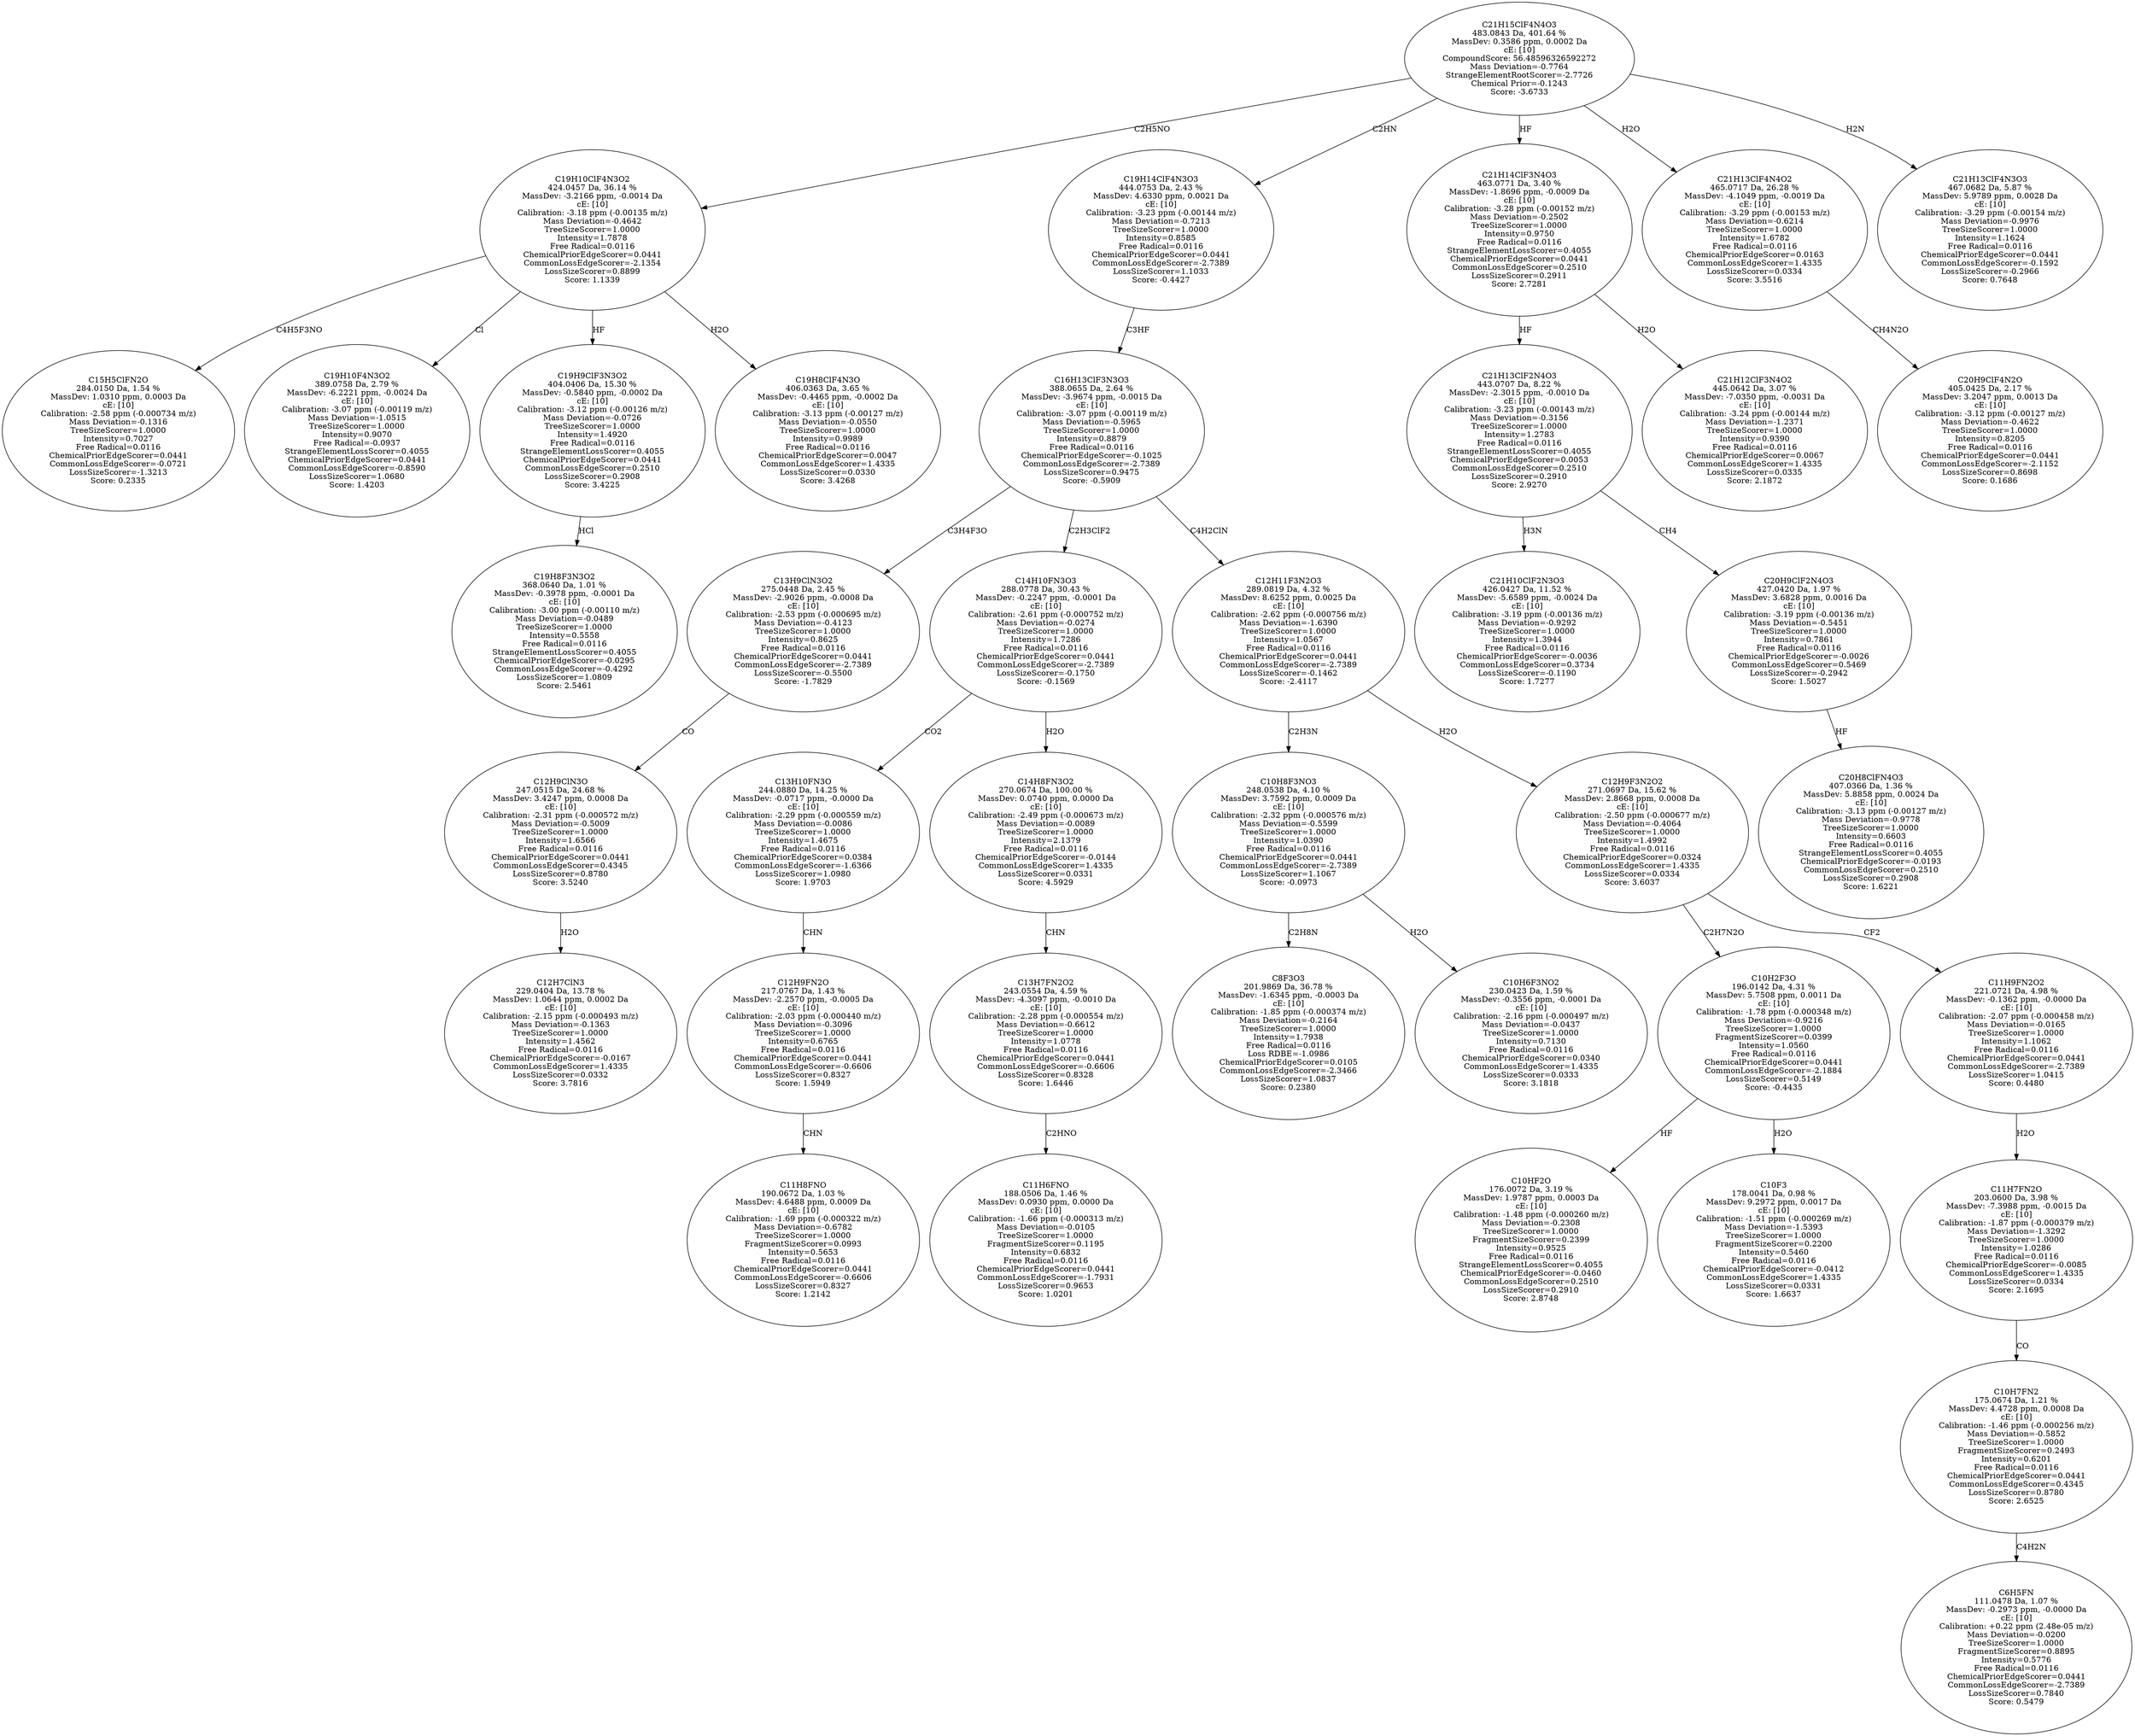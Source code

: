 strict digraph {
v1 [label="C15H5ClFN2O\n284.0150 Da, 1.54 %\nMassDev: 1.0310 ppm, 0.0003 Da\ncE: [10]\nCalibration: -2.58 ppm (-0.000734 m/z)\nMass Deviation=-0.1316\nTreeSizeScorer=1.0000\nIntensity=0.7027\nFree Radical=0.0116\nChemicalPriorEdgeScorer=0.0441\nCommonLossEdgeScorer=-0.0721\nLossSizeScorer=-1.3213\nScore: 0.2335"];
v2 [label="C19H10F4N3O2\n389.0758 Da, 2.79 %\nMassDev: -6.2221 ppm, -0.0024 Da\ncE: [10]\nCalibration: -3.07 ppm (-0.00119 m/z)\nMass Deviation=-1.0515\nTreeSizeScorer=1.0000\nIntensity=0.9070\nFree Radical=-0.0937\nStrangeElementLossScorer=0.4055\nChemicalPriorEdgeScorer=0.0441\nCommonLossEdgeScorer=-0.8590\nLossSizeScorer=1.0680\nScore: 1.4203"];
v3 [label="C19H8F3N3O2\n368.0640 Da, 1.01 %\nMassDev: -0.3978 ppm, -0.0001 Da\ncE: [10]\nCalibration: -3.00 ppm (-0.00110 m/z)\nMass Deviation=-0.0489\nTreeSizeScorer=1.0000\nIntensity=0.5558\nFree Radical=0.0116\nStrangeElementLossScorer=0.4055\nChemicalPriorEdgeScorer=-0.0295\nCommonLossEdgeScorer=-0.4292\nLossSizeScorer=1.0809\nScore: 2.5461"];
v4 [label="C19H9ClF3N3O2\n404.0406 Da, 15.30 %\nMassDev: -0.5840 ppm, -0.0002 Da\ncE: [10]\nCalibration: -3.12 ppm (-0.00126 m/z)\nMass Deviation=-0.0726\nTreeSizeScorer=1.0000\nIntensity=1.4920\nFree Radical=0.0116\nStrangeElementLossScorer=0.4055\nChemicalPriorEdgeScorer=0.0441\nCommonLossEdgeScorer=0.2510\nLossSizeScorer=0.2908\nScore: 3.4225"];
v5 [label="C19H8ClF4N3O\n406.0363 Da, 3.65 %\nMassDev: -0.4465 ppm, -0.0002 Da\ncE: [10]\nCalibration: -3.13 ppm (-0.00127 m/z)\nMass Deviation=-0.0550\nTreeSizeScorer=1.0000\nIntensity=0.9989\nFree Radical=0.0116\nChemicalPriorEdgeScorer=0.0047\nCommonLossEdgeScorer=1.4335\nLossSizeScorer=0.0330\nScore: 3.4268"];
v6 [label="C19H10ClF4N3O2\n424.0457 Da, 36.14 %\nMassDev: -3.2166 ppm, -0.0014 Da\ncE: [10]\nCalibration: -3.18 ppm (-0.00135 m/z)\nMass Deviation=-0.4642\nTreeSizeScorer=1.0000\nIntensity=1.7878\nFree Radical=0.0116\nChemicalPriorEdgeScorer=0.0441\nCommonLossEdgeScorer=-2.1354\nLossSizeScorer=0.8899\nScore: 1.1339"];
v7 [label="C12H7ClN3\n229.0404 Da, 13.78 %\nMassDev: 1.0644 ppm, 0.0002 Da\ncE: [10]\nCalibration: -2.15 ppm (-0.000493 m/z)\nMass Deviation=-0.1363\nTreeSizeScorer=1.0000\nIntensity=1.4562\nFree Radical=0.0116\nChemicalPriorEdgeScorer=-0.0167\nCommonLossEdgeScorer=1.4335\nLossSizeScorer=0.0332\nScore: 3.7816"];
v8 [label="C12H9ClN3O\n247.0515 Da, 24.68 %\nMassDev: 3.4247 ppm, 0.0008 Da\ncE: [10]\nCalibration: -2.31 ppm (-0.000572 m/z)\nMass Deviation=-0.5009\nTreeSizeScorer=1.0000\nIntensity=1.6566\nFree Radical=0.0116\nChemicalPriorEdgeScorer=0.0441\nCommonLossEdgeScorer=0.4345\nLossSizeScorer=0.8780\nScore: 3.5240"];
v9 [label="C13H9ClN3O2\n275.0448 Da, 2.45 %\nMassDev: -2.9026 ppm, -0.0008 Da\ncE: [10]\nCalibration: -2.53 ppm (-0.000695 m/z)\nMass Deviation=-0.4123\nTreeSizeScorer=1.0000\nIntensity=0.8625\nFree Radical=0.0116\nChemicalPriorEdgeScorer=0.0441\nCommonLossEdgeScorer=-2.7389\nLossSizeScorer=-0.5500\nScore: -1.7829"];
v10 [label="C11H8FNO\n190.0672 Da, 1.03 %\nMassDev: 4.6488 ppm, 0.0009 Da\ncE: [10]\nCalibration: -1.69 ppm (-0.000322 m/z)\nMass Deviation=-0.6782\nTreeSizeScorer=1.0000\nFragmentSizeScorer=0.0993\nIntensity=0.5653\nFree Radical=0.0116\nChemicalPriorEdgeScorer=0.0441\nCommonLossEdgeScorer=-0.6606\nLossSizeScorer=0.8327\nScore: 1.2142"];
v11 [label="C12H9FN2O\n217.0767 Da, 1.43 %\nMassDev: -2.2570 ppm, -0.0005 Da\ncE: [10]\nCalibration: -2.03 ppm (-0.000440 m/z)\nMass Deviation=-0.3096\nTreeSizeScorer=1.0000\nIntensity=0.6765\nFree Radical=0.0116\nChemicalPriorEdgeScorer=0.0441\nCommonLossEdgeScorer=-0.6606\nLossSizeScorer=0.8327\nScore: 1.5949"];
v12 [label="C13H10FN3O\n244.0880 Da, 14.25 %\nMassDev: -0.0717 ppm, -0.0000 Da\ncE: [10]\nCalibration: -2.29 ppm (-0.000559 m/z)\nMass Deviation=-0.0086\nTreeSizeScorer=1.0000\nIntensity=1.4675\nFree Radical=0.0116\nChemicalPriorEdgeScorer=0.0384\nCommonLossEdgeScorer=-1.6366\nLossSizeScorer=1.0980\nScore: 1.9703"];
v13 [label="C11H6FNO\n188.0506 Da, 1.46 %\nMassDev: 0.0930 ppm, 0.0000 Da\ncE: [10]\nCalibration: -1.66 ppm (-0.000313 m/z)\nMass Deviation=-0.0105\nTreeSizeScorer=1.0000\nFragmentSizeScorer=0.1195\nIntensity=0.6832\nFree Radical=0.0116\nChemicalPriorEdgeScorer=0.0441\nCommonLossEdgeScorer=-1.7931\nLossSizeScorer=0.9653\nScore: 1.0201"];
v14 [label="C13H7FN2O2\n243.0554 Da, 4.59 %\nMassDev: -4.3097 ppm, -0.0010 Da\ncE: [10]\nCalibration: -2.28 ppm (-0.000554 m/z)\nMass Deviation=-0.6612\nTreeSizeScorer=1.0000\nIntensity=1.0778\nFree Radical=0.0116\nChemicalPriorEdgeScorer=0.0441\nCommonLossEdgeScorer=-0.6606\nLossSizeScorer=0.8328\nScore: 1.6446"];
v15 [label="C14H8FN3O2\n270.0674 Da, 100.00 %\nMassDev: 0.0740 ppm, 0.0000 Da\ncE: [10]\nCalibration: -2.49 ppm (-0.000673 m/z)\nMass Deviation=-0.0089\nTreeSizeScorer=1.0000\nIntensity=2.1379\nFree Radical=0.0116\nChemicalPriorEdgeScorer=-0.0144\nCommonLossEdgeScorer=1.4335\nLossSizeScorer=0.0331\nScore: 4.5929"];
v16 [label="C14H10FN3O3\n288.0778 Da, 30.43 %\nMassDev: -0.2247 ppm, -0.0001 Da\ncE: [10]\nCalibration: -2.61 ppm (-0.000752 m/z)\nMass Deviation=-0.0274\nTreeSizeScorer=1.0000\nIntensity=1.7286\nFree Radical=0.0116\nChemicalPriorEdgeScorer=0.0441\nCommonLossEdgeScorer=-2.7389\nLossSizeScorer=-0.1750\nScore: -0.1569"];
v17 [label="C8F3O3\n201.9869 Da, 36.78 %\nMassDev: -1.6345 ppm, -0.0003 Da\ncE: [10]\nCalibration: -1.85 ppm (-0.000374 m/z)\nMass Deviation=-0.2164\nTreeSizeScorer=1.0000\nIntensity=1.7938\nFree Radical=0.0116\nLoss RDBE=-1.0986\nChemicalPriorEdgeScorer=0.0105\nCommonLossEdgeScorer=-2.3466\nLossSizeScorer=1.0837\nScore: 0.2380"];
v18 [label="C10H6F3NO2\n230.0423 Da, 1.59 %\nMassDev: -0.3556 ppm, -0.0001 Da\ncE: [10]\nCalibration: -2.16 ppm (-0.000497 m/z)\nMass Deviation=-0.0437\nTreeSizeScorer=1.0000\nIntensity=0.7130\nFree Radical=0.0116\nChemicalPriorEdgeScorer=0.0340\nCommonLossEdgeScorer=1.4335\nLossSizeScorer=0.0333\nScore: 3.1818"];
v19 [label="C10H8F3NO3\n248.0538 Da, 4.10 %\nMassDev: 3.7592 ppm, 0.0009 Da\ncE: [10]\nCalibration: -2.32 ppm (-0.000576 m/z)\nMass Deviation=-0.5599\nTreeSizeScorer=1.0000\nIntensity=1.0390\nFree Radical=0.0116\nChemicalPriorEdgeScorer=0.0441\nCommonLossEdgeScorer=-2.7389\nLossSizeScorer=1.1067\nScore: -0.0973"];
v20 [label="C10HF2O\n176.0072 Da, 3.19 %\nMassDev: 1.9787 ppm, 0.0003 Da\ncE: [10]\nCalibration: -1.48 ppm (-0.000260 m/z)\nMass Deviation=-0.2308\nTreeSizeScorer=1.0000\nFragmentSizeScorer=0.2399\nIntensity=0.9525\nFree Radical=0.0116\nStrangeElementLossScorer=0.4055\nChemicalPriorEdgeScorer=-0.0460\nCommonLossEdgeScorer=0.2510\nLossSizeScorer=0.2910\nScore: 2.8748"];
v21 [label="C10F3\n178.0041 Da, 0.98 %\nMassDev: 9.2972 ppm, 0.0017 Da\ncE: [10]\nCalibration: -1.51 ppm (-0.000269 m/z)\nMass Deviation=-1.5393\nTreeSizeScorer=1.0000\nFragmentSizeScorer=0.2200\nIntensity=0.5460\nFree Radical=0.0116\nChemicalPriorEdgeScorer=-0.0412\nCommonLossEdgeScorer=1.4335\nLossSizeScorer=0.0331\nScore: 1.6637"];
v22 [label="C10H2F3O\n196.0142 Da, 4.31 %\nMassDev: 5.7508 ppm, 0.0011 Da\ncE: [10]\nCalibration: -1.78 ppm (-0.000348 m/z)\nMass Deviation=-0.9216\nTreeSizeScorer=1.0000\nFragmentSizeScorer=0.0399\nIntensity=1.0560\nFree Radical=0.0116\nChemicalPriorEdgeScorer=0.0441\nCommonLossEdgeScorer=-2.1884\nLossSizeScorer=0.5149\nScore: -0.4435"];
v23 [label="C6H5FN\n111.0478 Da, 1.07 %\nMassDev: -0.2973 ppm, -0.0000 Da\ncE: [10]\nCalibration: +0.22 ppm (2.48e-05 m/z)\nMass Deviation=-0.0200\nTreeSizeScorer=1.0000\nFragmentSizeScorer=0.8895\nIntensity=0.5776\nFree Radical=0.0116\nChemicalPriorEdgeScorer=0.0441\nCommonLossEdgeScorer=-2.7389\nLossSizeScorer=0.7840\nScore: 0.5479"];
v24 [label="C10H7FN2\n175.0674 Da, 1.21 %\nMassDev: 4.4728 ppm, 0.0008 Da\ncE: [10]\nCalibration: -1.46 ppm (-0.000256 m/z)\nMass Deviation=-0.5852\nTreeSizeScorer=1.0000\nFragmentSizeScorer=0.2493\nIntensity=0.6201\nFree Radical=0.0116\nChemicalPriorEdgeScorer=0.0441\nCommonLossEdgeScorer=0.4345\nLossSizeScorer=0.8780\nScore: 2.6525"];
v25 [label="C11H7FN2O\n203.0600 Da, 3.98 %\nMassDev: -7.3988 ppm, -0.0015 Da\ncE: [10]\nCalibration: -1.87 ppm (-0.000379 m/z)\nMass Deviation=-1.3292\nTreeSizeScorer=1.0000\nIntensity=1.0286\nFree Radical=0.0116\nChemicalPriorEdgeScorer=-0.0085\nCommonLossEdgeScorer=1.4335\nLossSizeScorer=0.0334\nScore: 2.1695"];
v26 [label="C11H9FN2O2\n221.0721 Da, 4.98 %\nMassDev: -0.1362 ppm, -0.0000 Da\ncE: [10]\nCalibration: -2.07 ppm (-0.000458 m/z)\nMass Deviation=-0.0165\nTreeSizeScorer=1.0000\nIntensity=1.1062\nFree Radical=0.0116\nChemicalPriorEdgeScorer=0.0441\nCommonLossEdgeScorer=-2.7389\nLossSizeScorer=1.0415\nScore: 0.4480"];
v27 [label="C12H9F3N2O2\n271.0697 Da, 15.62 %\nMassDev: 2.8668 ppm, 0.0008 Da\ncE: [10]\nCalibration: -2.50 ppm (-0.000677 m/z)\nMass Deviation=-0.4064\nTreeSizeScorer=1.0000\nIntensity=1.4992\nFree Radical=0.0116\nChemicalPriorEdgeScorer=0.0324\nCommonLossEdgeScorer=1.4335\nLossSizeScorer=0.0334\nScore: 3.6037"];
v28 [label="C12H11F3N2O3\n289.0819 Da, 4.32 %\nMassDev: 8.6252 ppm, 0.0025 Da\ncE: [10]\nCalibration: -2.62 ppm (-0.000756 m/z)\nMass Deviation=-1.6390\nTreeSizeScorer=1.0000\nIntensity=1.0567\nFree Radical=0.0116\nChemicalPriorEdgeScorer=0.0441\nCommonLossEdgeScorer=-2.7389\nLossSizeScorer=-0.1462\nScore: -2.4117"];
v29 [label="C16H13ClF3N3O3\n388.0655 Da, 2.64 %\nMassDev: -3.9674 ppm, -0.0015 Da\ncE: [10]\nCalibration: -3.07 ppm (-0.00119 m/z)\nMass Deviation=-0.5965\nTreeSizeScorer=1.0000\nIntensity=0.8879\nFree Radical=0.0116\nChemicalPriorEdgeScorer=-0.1025\nCommonLossEdgeScorer=-2.7389\nLossSizeScorer=0.9475\nScore: -0.5909"];
v30 [label="C19H14ClF4N3O3\n444.0753 Da, 2.43 %\nMassDev: 4.6330 ppm, 0.0021 Da\ncE: [10]\nCalibration: -3.23 ppm (-0.00144 m/z)\nMass Deviation=-0.7213\nTreeSizeScorer=1.0000\nIntensity=0.8585\nFree Radical=0.0116\nChemicalPriorEdgeScorer=0.0441\nCommonLossEdgeScorer=-2.7389\nLossSizeScorer=1.1033\nScore: -0.4427"];
v31 [label="C21H10ClF2N3O3\n426.0427 Da, 11.52 %\nMassDev: -5.6589 ppm, -0.0024 Da\ncE: [10]\nCalibration: -3.19 ppm (-0.00136 m/z)\nMass Deviation=-0.9292\nTreeSizeScorer=1.0000\nIntensity=1.3944\nFree Radical=0.0116\nChemicalPriorEdgeScorer=-0.0036\nCommonLossEdgeScorer=0.3734\nLossSizeScorer=-0.1190\nScore: 1.7277"];
v32 [label="C20H8ClFN4O3\n407.0366 Da, 1.36 %\nMassDev: 5.8858 ppm, 0.0024 Da\ncE: [10]\nCalibration: -3.13 ppm (-0.00127 m/z)\nMass Deviation=-0.9778\nTreeSizeScorer=1.0000\nIntensity=0.6603\nFree Radical=0.0116\nStrangeElementLossScorer=0.4055\nChemicalPriorEdgeScorer=-0.0193\nCommonLossEdgeScorer=0.2510\nLossSizeScorer=0.2908\nScore: 1.6221"];
v33 [label="C20H9ClF2N4O3\n427.0420 Da, 1.97 %\nMassDev: 3.6828 ppm, 0.0016 Da\ncE: [10]\nCalibration: -3.19 ppm (-0.00136 m/z)\nMass Deviation=-0.5451\nTreeSizeScorer=1.0000\nIntensity=0.7861\nFree Radical=0.0116\nChemicalPriorEdgeScorer=-0.0026\nCommonLossEdgeScorer=0.5469\nLossSizeScorer=-0.2942\nScore: 1.5027"];
v34 [label="C21H13ClF2N4O3\n443.0707 Da, 8.22 %\nMassDev: -2.3015 ppm, -0.0010 Da\ncE: [10]\nCalibration: -3.23 ppm (-0.00143 m/z)\nMass Deviation=-0.3156\nTreeSizeScorer=1.0000\nIntensity=1.2783\nFree Radical=0.0116\nStrangeElementLossScorer=0.4055\nChemicalPriorEdgeScorer=0.0053\nCommonLossEdgeScorer=0.2510\nLossSizeScorer=0.2910\nScore: 2.9270"];
v35 [label="C21H12ClF3N4O2\n445.0642 Da, 3.07 %\nMassDev: -7.0350 ppm, -0.0031 Da\ncE: [10]\nCalibration: -3.24 ppm (-0.00144 m/z)\nMass Deviation=-1.2371\nTreeSizeScorer=1.0000\nIntensity=0.9390\nFree Radical=0.0116\nChemicalPriorEdgeScorer=0.0067\nCommonLossEdgeScorer=1.4335\nLossSizeScorer=0.0335\nScore: 2.1872"];
v36 [label="C21H14ClF3N4O3\n463.0771 Da, 3.40 %\nMassDev: -1.8696 ppm, -0.0009 Da\ncE: [10]\nCalibration: -3.28 ppm (-0.00152 m/z)\nMass Deviation=-0.2502\nTreeSizeScorer=1.0000\nIntensity=0.9750\nFree Radical=0.0116\nStrangeElementLossScorer=0.4055\nChemicalPriorEdgeScorer=0.0441\nCommonLossEdgeScorer=0.2510\nLossSizeScorer=0.2911\nScore: 2.7281"];
v37 [label="C20H9ClF4N2O\n405.0425 Da, 2.17 %\nMassDev: 3.2047 ppm, 0.0013 Da\ncE: [10]\nCalibration: -3.12 ppm (-0.00127 m/z)\nMass Deviation=-0.4622\nTreeSizeScorer=1.0000\nIntensity=0.8205\nFree Radical=0.0116\nChemicalPriorEdgeScorer=0.0441\nCommonLossEdgeScorer=-2.1152\nLossSizeScorer=0.8698\nScore: 0.1686"];
v38 [label="C21H13ClF4N4O2\n465.0717 Da, 26.28 %\nMassDev: -4.1049 ppm, -0.0019 Da\ncE: [10]\nCalibration: -3.29 ppm (-0.00153 m/z)\nMass Deviation=-0.6214\nTreeSizeScorer=1.0000\nIntensity=1.6782\nFree Radical=0.0116\nChemicalPriorEdgeScorer=0.0163\nCommonLossEdgeScorer=1.4335\nLossSizeScorer=0.0334\nScore: 3.5516"];
v39 [label="C21H13ClF4N3O3\n467.0682 Da, 5.87 %\nMassDev: 5.9789 ppm, 0.0028 Da\ncE: [10]\nCalibration: -3.29 ppm (-0.00154 m/z)\nMass Deviation=-0.9976\nTreeSizeScorer=1.0000\nIntensity=1.1624\nFree Radical=0.0116\nChemicalPriorEdgeScorer=0.0441\nCommonLossEdgeScorer=-0.1592\nLossSizeScorer=-0.2966\nScore: 0.7648"];
v40 [label="C21H15ClF4N4O3\n483.0843 Da, 401.64 %\nMassDev: 0.3586 ppm, 0.0002 Da\ncE: [10]\nCompoundScore: 56.48596326592272\nMass Deviation=-0.7764\nStrangeElementRootScorer=-2.7726\nChemical Prior=-0.1243\nScore: -3.6733"];
v6 -> v1 [label="C4H5F3NO"];
v6 -> v2 [label="Cl"];
v4 -> v3 [label="HCl"];
v6 -> v4 [label="HF"];
v6 -> v5 [label="H2O"];
v40 -> v6 [label="C2H5NO"];
v8 -> v7 [label="H2O"];
v9 -> v8 [label="CO"];
v29 -> v9 [label="C3H4F3O"];
v11 -> v10 [label="CHN"];
v12 -> v11 [label="CHN"];
v16 -> v12 [label="CO2"];
v14 -> v13 [label="C2HNO"];
v15 -> v14 [label="CHN"];
v16 -> v15 [label="H2O"];
v29 -> v16 [label="C2H3ClF2"];
v19 -> v17 [label="C2H8N"];
v19 -> v18 [label="H2O"];
v28 -> v19 [label="C2H3N"];
v22 -> v20 [label="HF"];
v22 -> v21 [label="H2O"];
v27 -> v22 [label="C2H7N2O"];
v24 -> v23 [label="C4H2N"];
v25 -> v24 [label="CO"];
v26 -> v25 [label="H2O"];
v27 -> v26 [label="CF2"];
v28 -> v27 [label="H2O"];
v29 -> v28 [label="C4H2ClN"];
v30 -> v29 [label="C3HF"];
v40 -> v30 [label="C2HN"];
v34 -> v31 [label="H3N"];
v33 -> v32 [label="HF"];
v34 -> v33 [label="CH4"];
v36 -> v34 [label="HF"];
v36 -> v35 [label="H2O"];
v40 -> v36 [label="HF"];
v38 -> v37 [label="CH4N2O"];
v40 -> v38 [label="H2O"];
v40 -> v39 [label="H2N"];
}